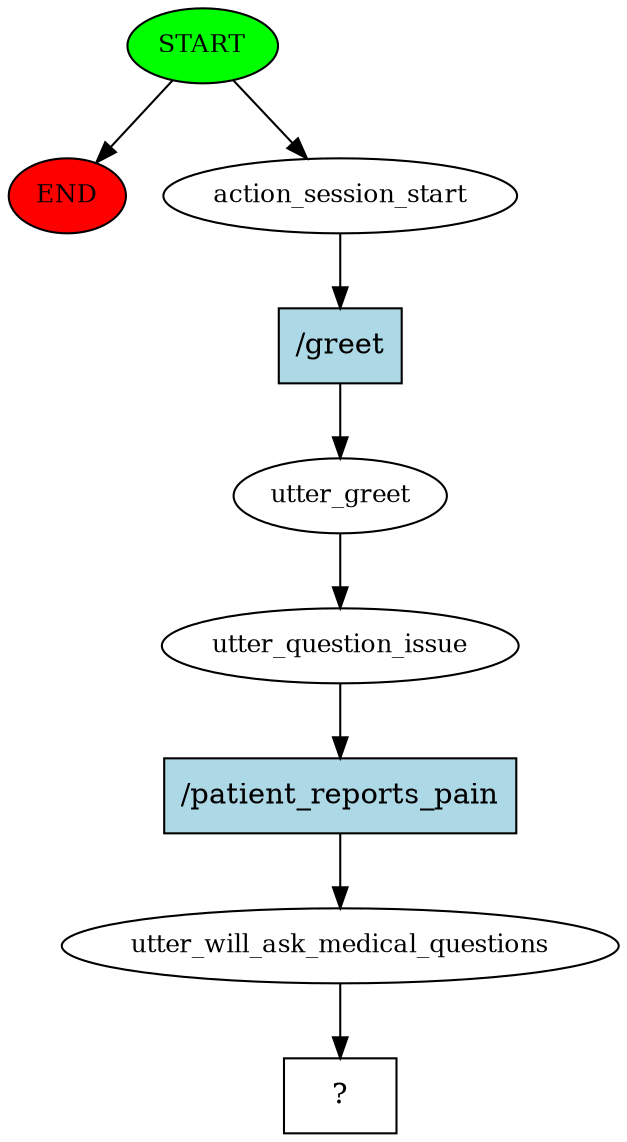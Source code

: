 digraph  {
0 [class="start active", fillcolor=green, fontsize=12, label=START, style=filled];
"-1" [class=end, fillcolor=red, fontsize=12, label=END, style=filled];
1 [class=active, fontsize=12, label=action_session_start];
2 [class=active, fontsize=12, label=utter_greet];
3 [class=active, fontsize=12, label=utter_question_issue];
4 [class=active, fontsize=12, label=utter_will_ask_medical_questions];
5 [class="intent dashed active", label="  ?  ", shape=rect];
6 [class="intent active", fillcolor=lightblue, label="/greet", shape=rect, style=filled];
7 [class="intent active", fillcolor=lightblue, label="/patient_reports_pain", shape=rect, style=filled];
0 -> "-1"  [class="", key=NONE, label=""];
0 -> 1  [class=active, key=NONE, label=""];
1 -> 6  [class=active, key=0];
2 -> 3  [class=active, key=NONE, label=""];
3 -> 7  [class=active, key=0];
4 -> 5  [class=active, key=NONE, label=""];
6 -> 2  [class=active, key=0];
7 -> 4  [class=active, key=0];
}
